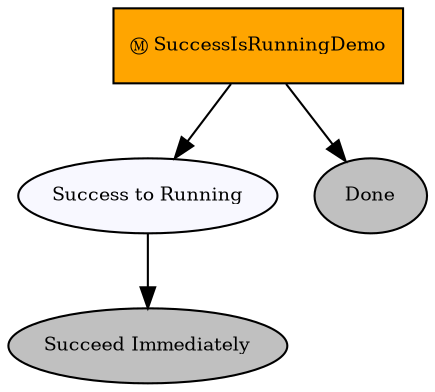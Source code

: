 digraph pastafarianism {
ordering=out;
graph [fontname="times-roman"];
node [fontname="times-roman"];
edge [fontname="times-roman"];
SuccessIsRunningDemo [label="Ⓜ SuccessIsRunningDemo", shape=box, style=filled, fillcolor=orange, fontsize=9, fontcolor=black];
"Success to Running" [label="Success to Running", shape=ellipse, style=filled, fillcolor=ghostwhite, fontsize=9, fontcolor=black];
SuccessIsRunningDemo -> "Success to Running";
"Succeed Immediately" [label="Succeed Immediately", shape=ellipse, style=filled, fillcolor=gray, fontsize=9, fontcolor=black];
"Success to Running" -> "Succeed Immediately";
Done [label=Done, shape=ellipse, style=filled, fillcolor=gray, fontsize=9, fontcolor=black];
SuccessIsRunningDemo -> Done;
}
